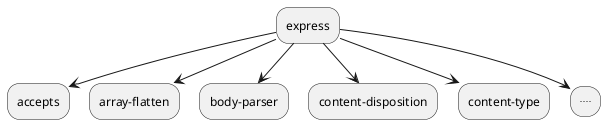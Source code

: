 @startuml
express --> accepts
express --> array-flatten
express --> body-parser
express --> content-disposition
express --> content-type
express --> "...."
@enduml